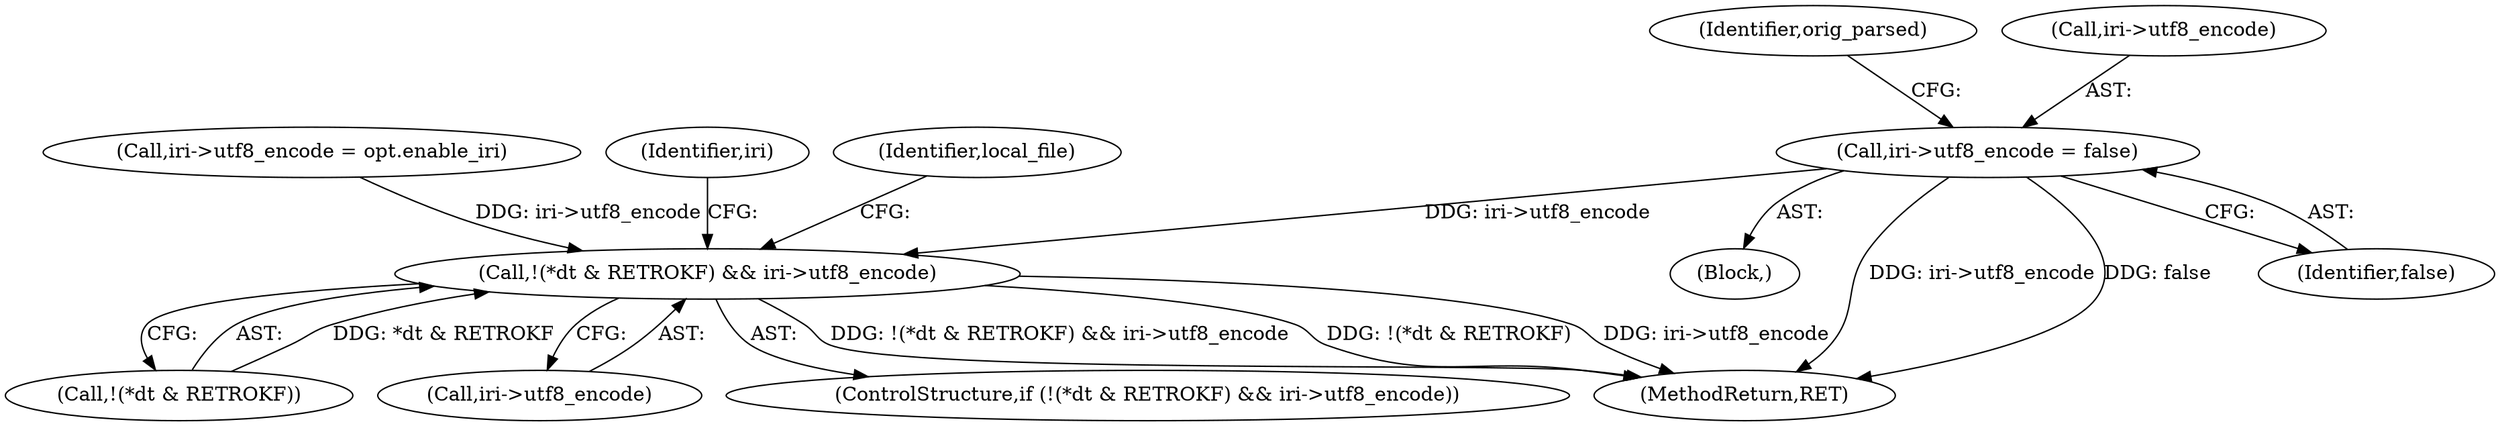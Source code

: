 digraph "0_savannah_e996e322ffd42aaa051602da182d03178d0f13e1_0@pointer" {
"1000562" [label="(Call,iri->utf8_encode = false)"];
"1000552" [label="(Call,!(*dt & RETROKF) && iri->utf8_encode)"];
"1000566" [label="(Identifier,false)"];
"1000552" [label="(Call,!(*dt & RETROKF) && iri->utf8_encode)"];
"1000562" [label="(Call,iri->utf8_encode = false)"];
"1000419" [label="(Call,iri->utf8_encode = opt.enable_iri)"];
"1000569" [label="(Identifier,orig_parsed)"];
"1000561" [label="(Block,)"];
"1000564" [label="(Identifier,iri)"];
"1000563" [label="(Call,iri->utf8_encode)"];
"1000609" [label="(Identifier,local_file)"];
"1000711" [label="(MethodReturn,RET)"];
"1000553" [label="(Call,!(*dt & RETROKF))"];
"1000558" [label="(Call,iri->utf8_encode)"];
"1000551" [label="(ControlStructure,if (!(*dt & RETROKF) && iri->utf8_encode))"];
"1000562" -> "1000561"  [label="AST: "];
"1000562" -> "1000566"  [label="CFG: "];
"1000563" -> "1000562"  [label="AST: "];
"1000566" -> "1000562"  [label="AST: "];
"1000569" -> "1000562"  [label="CFG: "];
"1000562" -> "1000711"  [label="DDG: iri->utf8_encode"];
"1000562" -> "1000711"  [label="DDG: false"];
"1000562" -> "1000552"  [label="DDG: iri->utf8_encode"];
"1000552" -> "1000551"  [label="AST: "];
"1000552" -> "1000553"  [label="CFG: "];
"1000552" -> "1000558"  [label="CFG: "];
"1000553" -> "1000552"  [label="AST: "];
"1000558" -> "1000552"  [label="AST: "];
"1000564" -> "1000552"  [label="CFG: "];
"1000609" -> "1000552"  [label="CFG: "];
"1000552" -> "1000711"  [label="DDG: !(*dt & RETROKF)"];
"1000552" -> "1000711"  [label="DDG: iri->utf8_encode"];
"1000552" -> "1000711"  [label="DDG: !(*dt & RETROKF) && iri->utf8_encode"];
"1000553" -> "1000552"  [label="DDG: *dt & RETROKF"];
"1000419" -> "1000552"  [label="DDG: iri->utf8_encode"];
}
